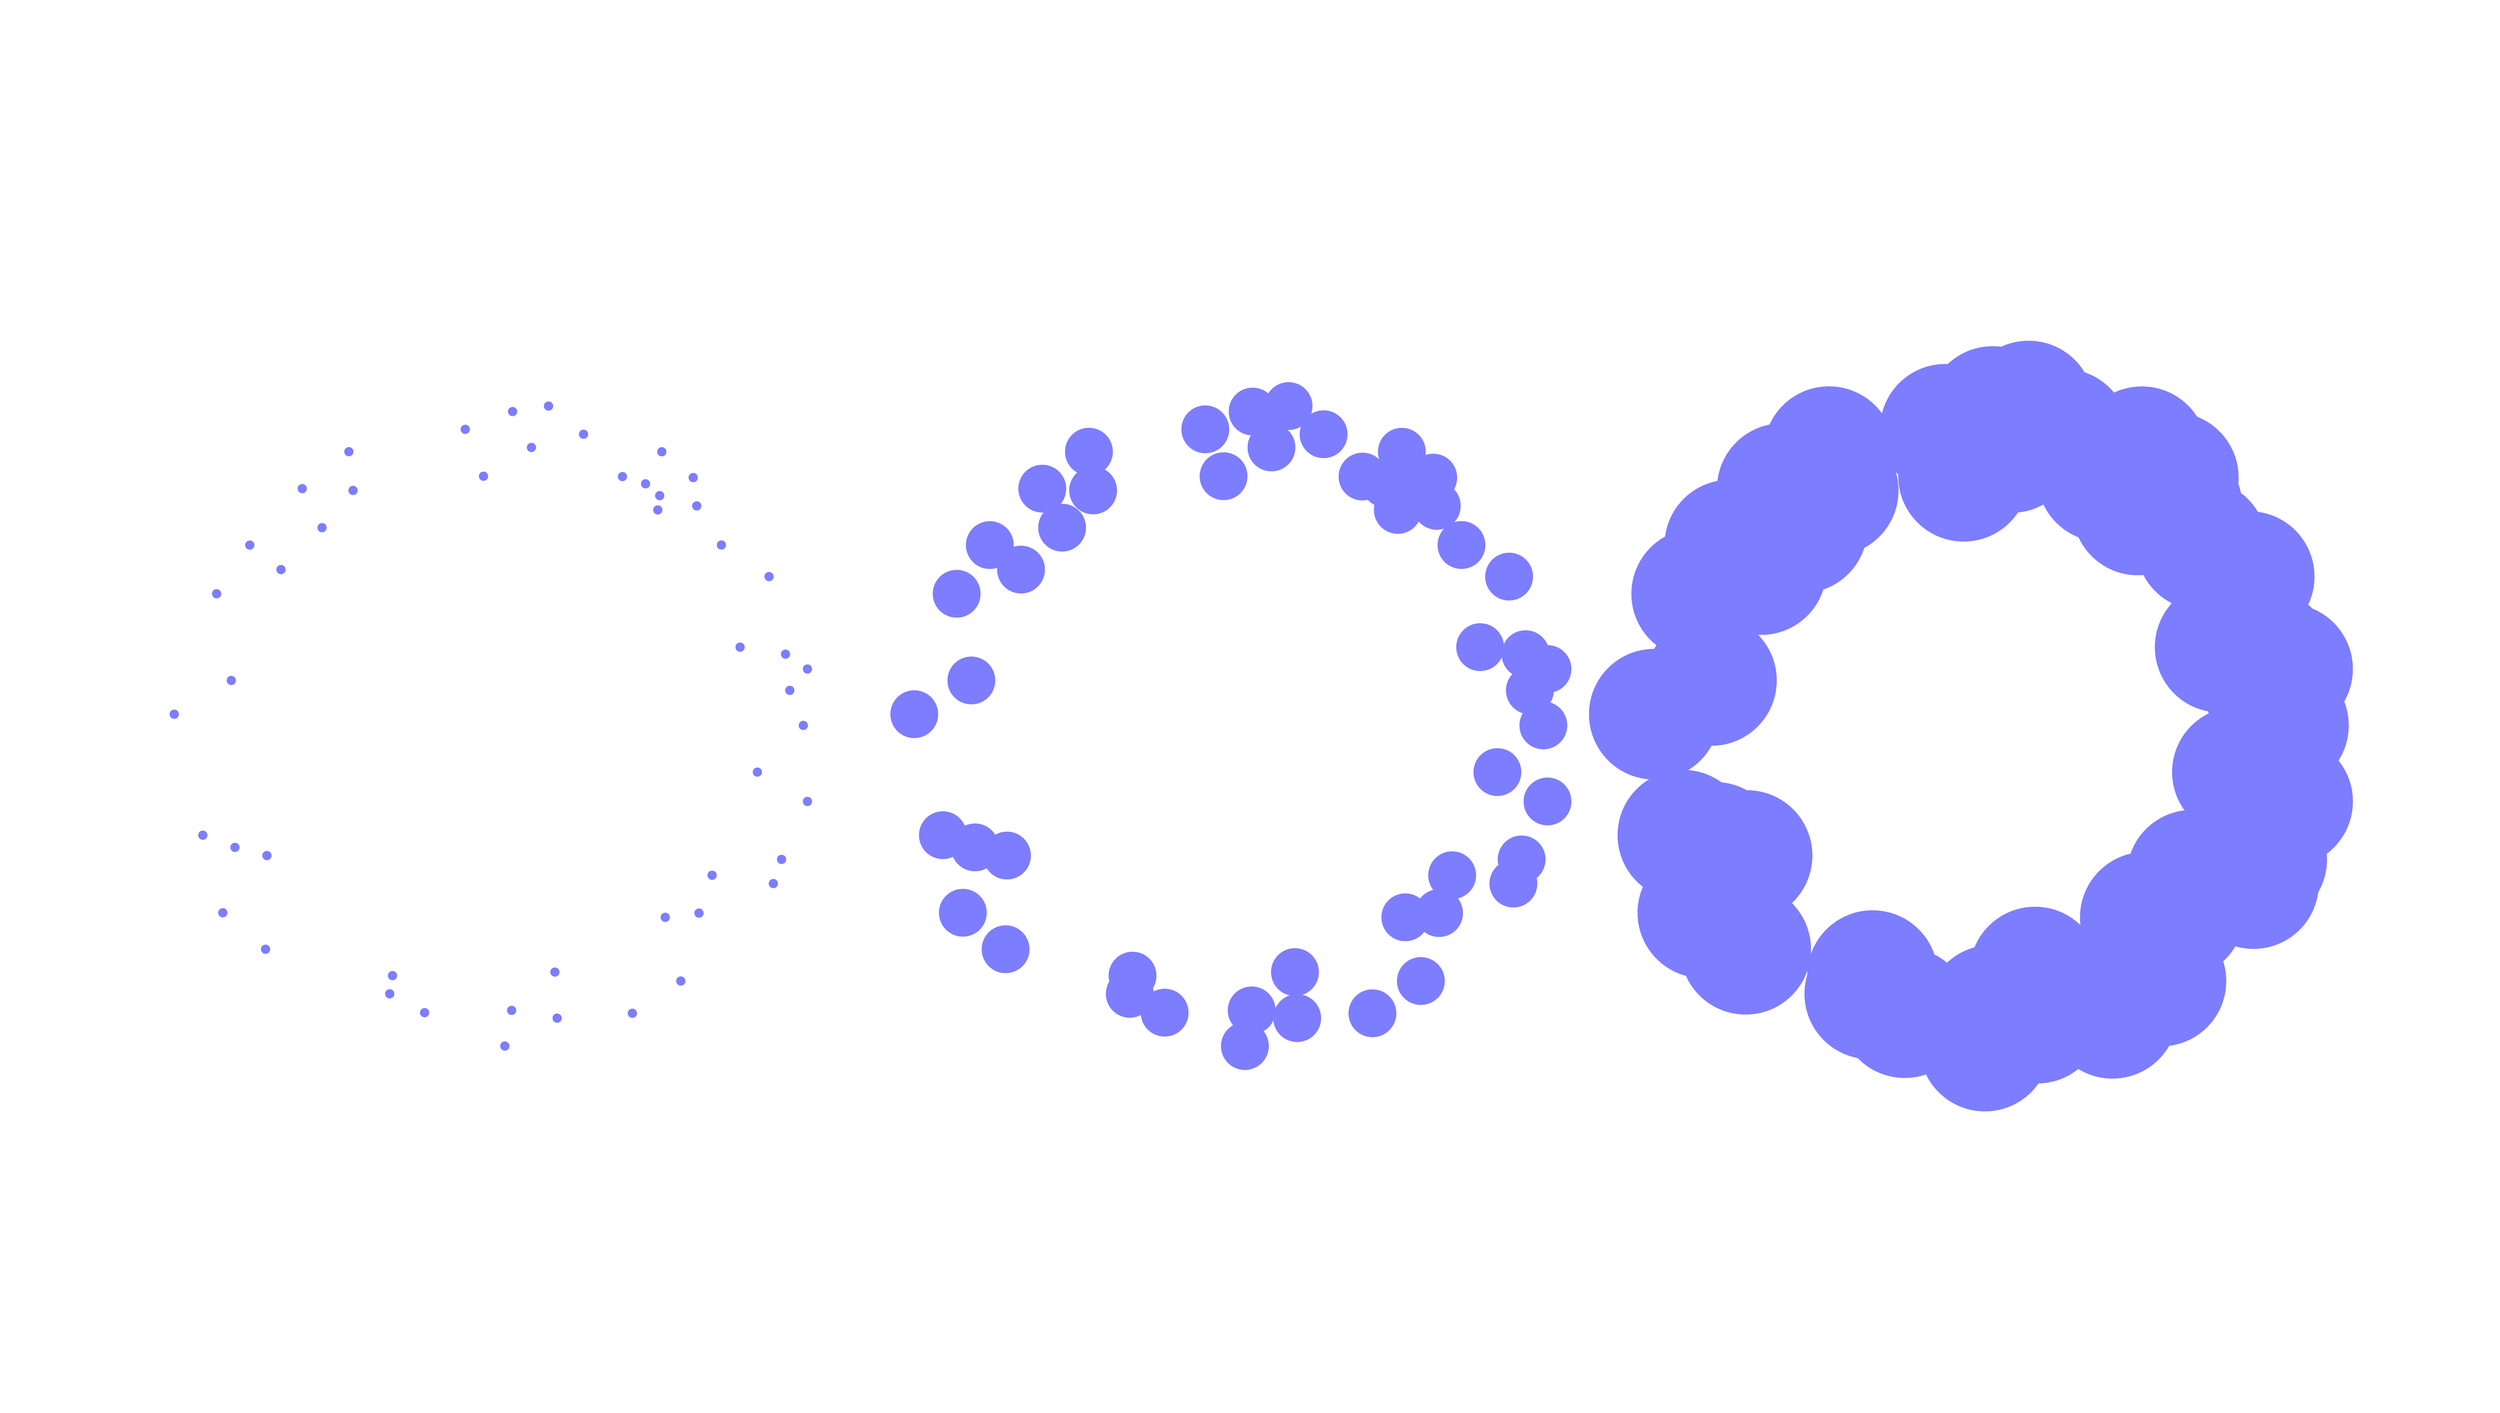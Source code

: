 \documentclass[crop,tikz]{standalone}
\usepackage{pgf,tikz}
\usepackage{mathrsfs}
\usetikzlibrary{arrows}
\pagestyle{empty}
\begin{document}
\definecolor{xdxdff}{rgb}{0.49,0.49,1.}
\begin{tikzpicture}[line cap=round,line join=round,>=triangle 45,x=1.0cm,y=1.0cm]
\clip(-16.461,-23.133) rectangle (67.984,24.616);
\draw [color=xdxdff,fill=xdxdff,fill opacity=1.0] (9.664,-5.244) circle (0.15cm);
\draw [color=xdxdff,fill=xdxdff,fill opacity=1.0] (-9.609,-3.609) circle (0.15cm);
\draw [color=xdxdff,fill=xdxdff,fill opacity=1.0] (-8.524,-4.021) circle (0.15cm);
\draw [color=xdxdff,fill=xdxdff,fill opacity=1.0] (10.075,2.508) circle (0.15cm);
\draw [color=xdxdff,fill=xdxdff,fill opacity=1.0] (-3.202,-8.355) circle (0.15cm);
\draw [color=xdxdff,fill=xdxdff,fill opacity=1.0] (6.538,-8.537) circle (0.15cm);
\draw [color=xdxdff,fill=xdxdff,fill opacity=1.0] (-8.023,6.195) circle (0.15cm);
\draw [color=xdxdff,fill=xdxdff,fill opacity=1.0] (-4.675,9.351) circle (0.15cm);
\draw [color=xdxdff,fill=xdxdff,fill opacity=1.0] (2.069,10.893) circle (0.15cm);
\draw [color=xdxdff,fill=xdxdff,fill opacity=1.0] (1.491,9.494) circle (0.15cm);
\draw [color=xdxdff,fill=xdxdff,fill opacity=1.0] (-7.49,-7.463) circle (0.15cm);
\draw [color=xdxdff,fill=xdxdff,fill opacity=1.0] (6.013,-6.384) circle (0.15cm);
\draw [color=xdxdff,fill=xdxdff,fill opacity=1.0] (0.593,-10.735) circle (0.15cm);
\draw [color=xdxdff,fill=xdxdff,fill opacity=1.0] (-4.534,8.042) circle (0.15cm);
\draw [color=xdxdff,fill=xdxdff,fill opacity=1.0] (5.347,8.266) circle (0.15cm);
\draw [color=xdxdff,fill=xdxdff,fill opacity=1.0] (8.541,2.746) circle (0.15cm);
\draw [color=xdxdff,fill=xdxdff,fill opacity=1.0] (2.285,-8.235) circle (0.15cm);
\draw [color=xdxdff,fill=xdxdff,fill opacity=1.0] (10.22,1.285) circle (0.15cm);
\draw [color=xdxdff,fill=xdxdff,fill opacity=1.0] (-8.647,1.62) circle (0.15cm);
\draw [color=xdxdff,fill=xdxdff,fill opacity=1.0] (-10.575,0.48) circle (0.15cm);
\draw [color=xdxdff,fill=xdxdff,fill opacity=1.0] (10.816,-2.469) circle (0.15cm);
\draw [color=xdxdff,fill=xdxdff,fill opacity=1.0] (0.855,10.708) circle (0.15cm);
\draw [color=xdxdff,fill=xdxdff,fill opacity=1.0] (-6.251,8.102) circle (0.15cm);
\draw [color=xdxdff,fill=xdxdff,fill opacity=1.0] (4.567,8.51) circle (0.15cm);
\draw [color=xdxdff,fill=xdxdff,fill opacity=1.0] (5.76,7.383) circle (0.15cm);
\draw [color=xdxdff,fill=xdxdff,fill opacity=1.0] (7.076,7.52) circle (0.15cm);
\draw [color=xdxdff,fill=xdxdff,fill opacity=1.0] (0.823,-9.529) circle (0.15cm);
\draw [color=xdxdff,fill=xdxdff,fill opacity=1.0] (5.824,7.866) circle (0.15cm);
\draw [color=xdxdff,fill=xdxdff,fill opacity=1.0] (7.153,-6.241) circle (0.15cm);
\draw [color=xdxdff,fill=xdxdff,fill opacity=1.0] (6.956,8.475) circle (0.15cm);
\draw [color=xdxdff,fill=xdxdff,fill opacity=1.0] (-7.444,-4.297) circle (0.15cm);
\draw [color=xdxdff,fill=xdxdff,fill opacity=1.0] (7.595,-4.963) circle (0.15cm);
\draw [color=xdxdff,fill=xdxdff,fill opacity=1.0] (-2.117,-9.606) circle (0.15cm);
\draw [color=xdxdff,fill=xdxdff,fill opacity=1.0] (-3.295,-8.97) circle (0.15cm);
\draw [color=xdxdff,fill=xdxdff,fill opacity=1.0] (7.91,6.197) circle (0.15cm);
\draw [color=xdxdff,fill=xdxdff,fill opacity=1.0] (-9.143,4.55) circle (0.15cm);
\draw [color=xdxdff,fill=xdxdff,fill opacity=1.0] (10.676,0.101) circle (0.15cm);
\draw [color=xdxdff,fill=xdxdff,fill opacity=1.0] (9.124,-1.477) circle (0.15cm);
\draw [color=xdxdff,fill=xdxdff,fill opacity=1.0] (10.815,2.007) circle (0.15cm);
\draw [color=xdxdff,fill=xdxdff,fill opacity=1.0] (-6.969,5.367) circle (0.15cm);
\draw [color=xdxdff,fill=xdxdff,fill opacity=1.0] (-5.581,6.784) circle (0.15cm);
\draw [color=xdxdff,fill=xdxdff,fill opacity=1.0] (3.252,9.941) circle (0.15cm);
\draw [color=xdxdff,fill=xdxdff,fill opacity=1.0] (9.519,5.13) circle (0.15cm);
\draw [color=xdxdff,fill=xdxdff,fill opacity=1.0] (-0.127,8.522) circle (0.15cm);
\draw [color=xdxdff,fill=xdxdff,fill opacity=1.0] (4.902,-9.627) circle (0.15cm);
\draw [color=xdxdff,fill=xdxdff,fill opacity=1.0] (2.36,-9.791) circle (0.15cm);
\draw [color=xdxdff,fill=xdxdff,fill opacity=1.0] (-8.934,-6.23) circle (0.15cm);
\draw [color=xdxdff,fill=xdxdff,fill opacity=1.0] (9.942,-4.428) circle (0.15cm);
\draw [color=xdxdff,fill=xdxdff,fill opacity=1.0] (-0.744,10.107) circle (0.15cm);
\draw [color=xdxdff,fill=xdxdff,fill opacity=1.0] (5.896,9.349) circle (0.15cm);
\draw [color=xdxdff,fill=xdxdff,fill opacity=1.0] (34.664,-5.244) circle (0.8cm);
\draw [color=xdxdff,fill=xdxdff,fill opacity=1.0] (15.391,-3.609) circle (0.8cm);
\draw [color=xdxdff,fill=xdxdff,fill opacity=1.0] (16.476,-4.021) circle (0.8cm);
\draw [color=xdxdff,fill=xdxdff,fill opacity=1.0] (35.075,2.508) circle (0.8cm);
\draw [color=xdxdff,fill=xdxdff,fill opacity=1.0] (21.798,-8.355) circle (0.8cm);
\draw [color=xdxdff,fill=xdxdff,fill opacity=1.0] (31.538,-8.537) circle (0.8cm);
\draw [color=xdxdff,fill=xdxdff,fill opacity=1.0] (16.977,6.195) circle (0.8cm);
\draw [color=xdxdff,fill=xdxdff,fill opacity=1.0] (20.325,9.351) circle (0.8cm);
\draw [color=xdxdff,fill=xdxdff,fill opacity=1.0] (27.069,10.893) circle (0.8cm);
\draw [color=xdxdff,fill=xdxdff,fill opacity=1.0] (26.491,9.494) circle (0.8cm);
\draw [color=xdxdff,fill=xdxdff,fill opacity=1.0] (17.51,-7.463) circle (0.8cm);
\draw [color=xdxdff,fill=xdxdff,fill opacity=1.0] (31.013,-6.384) circle (0.8cm);
\draw [color=xdxdff,fill=xdxdff,fill opacity=1.0] (25.593,-10.735) circle (0.8cm);
\draw [color=xdxdff,fill=xdxdff,fill opacity=1.0] (20.466,8.042) circle (0.8cm);
\draw [color=xdxdff,fill=xdxdff,fill opacity=1.0] (30.347,8.266) circle (0.8cm);
\draw [color=xdxdff,fill=xdxdff,fill opacity=1.0] (33.541,2.746) circle (0.8cm);
\draw [color=xdxdff,fill=xdxdff,fill opacity=1.0] (27.285,-8.235) circle (0.8cm);
\draw [color=xdxdff,fill=xdxdff,fill opacity=1.0] (35.22,1.285) circle (0.8cm);
\draw [color=xdxdff,fill=xdxdff,fill opacity=1.0] (16.353,1.62) circle (0.8cm);
\draw [color=xdxdff,fill=xdxdff,fill opacity=1.0] (14.425,0.48) circle (0.8cm);
\draw [color=xdxdff,fill=xdxdff,fill opacity=1.0] (35.816,-2.469) circle (0.8cm);
\draw [color=xdxdff,fill=xdxdff,fill opacity=1.0] (25.855,10.708) circle (0.8cm);
\draw [color=xdxdff,fill=xdxdff,fill opacity=1.0] (18.749,8.102) circle (0.8cm);
\draw [color=xdxdff,fill=xdxdff,fill opacity=1.0] (29.567,8.51) circle (0.8cm);
\draw [color=xdxdff,fill=xdxdff,fill opacity=1.0] (30.76,7.383) circle (0.8cm);
\draw [color=xdxdff,fill=xdxdff,fill opacity=1.0] (32.076,7.52) circle (0.8cm);
\draw [color=xdxdff,fill=xdxdff,fill opacity=1.0] (25.823,-9.529) circle (0.8cm);
\draw [color=xdxdff,fill=xdxdff,fill opacity=1.0] (30.824,7.866) circle (0.8cm);
\draw [color=xdxdff,fill=xdxdff,fill opacity=1.0] (32.153,-6.241) circle (0.8cm);
\draw [color=xdxdff,fill=xdxdff,fill opacity=1.0] (31.956,8.475) circle (0.8cm);
\draw [color=xdxdff,fill=xdxdff,fill opacity=1.0] (17.556,-4.297) circle (0.8cm);
\draw [color=xdxdff,fill=xdxdff,fill opacity=1.0] (32.595,-4.963) circle (0.8cm);
\draw [color=xdxdff,fill=xdxdff,fill opacity=1.0] (22.883,-9.606) circle (0.8cm);
\draw [color=xdxdff,fill=xdxdff,fill opacity=1.0] (21.705,-8.97) circle (0.8cm);
\draw [color=xdxdff,fill=xdxdff,fill opacity=1.0] (32.91,6.197) circle (0.8cm);
\draw [color=xdxdff,fill=xdxdff,fill opacity=1.0] (15.857,4.55) circle (0.8cm);
\draw [color=xdxdff,fill=xdxdff,fill opacity=1.0] (35.676,0.101) circle (0.8cm);
\draw [color=xdxdff,fill=xdxdff,fill opacity=1.0] (34.124,-1.477) circle (0.8cm);
\draw [color=xdxdff,fill=xdxdff,fill opacity=1.0] (35.815,2.007) circle (0.8cm);
\draw [color=xdxdff,fill=xdxdff,fill opacity=1.0] (18.031,5.367) circle (0.8cm);
\draw [color=xdxdff,fill=xdxdff,fill opacity=1.0] (19.419,6.784) circle (0.8cm);
\draw [color=xdxdff,fill=xdxdff,fill opacity=1.0] (28.252,9.941) circle (0.8cm);
\draw [color=xdxdff,fill=xdxdff,fill opacity=1.0] (34.519,5.13) circle (0.8cm);
\draw [color=xdxdff,fill=xdxdff,fill opacity=1.0] (24.873,8.522) circle (0.8cm);
\draw [color=xdxdff,fill=xdxdff,fill opacity=1.0] (29.902,-9.627) circle (0.8cm);
\draw [color=xdxdff,fill=xdxdff,fill opacity=1.0] (27.36,-9.791) circle (0.8cm);
\draw [color=xdxdff,fill=xdxdff,fill opacity=1.0] (16.066,-6.23) circle (0.8cm);
\draw [color=xdxdff,fill=xdxdff,fill opacity=1.0] (34.942,-4.428) circle (0.8cm);
\draw [color=xdxdff,fill=xdxdff,fill opacity=1.0] (24.256,10.107) circle (0.8cm);
\draw [color=xdxdff,fill=xdxdff,fill opacity=1.0] (30.896,9.349) circle (0.8cm);
\draw [color=xdxdff,fill=xdxdff,fill opacity=1.0] (59.664,-5.244) circle (2.2cm);
\draw [color=xdxdff,fill=xdxdff,fill opacity=1.0] (40.391,-3.609) circle (2.2cm);
\draw [color=xdxdff,fill=xdxdff,fill opacity=1.0] (41.476,-4.021) circle (2.2cm);
\draw [color=xdxdff,fill=xdxdff,fill opacity=1.0] (60.075,2.508) circle (2.2cm);
\draw [color=xdxdff,fill=xdxdff,fill opacity=1.0] (46.798,-8.355) circle (2.2cm);
\draw [color=xdxdff,fill=xdxdff,fill opacity=1.0] (56.538,-8.537) circle (2.2cm);
\draw [color=xdxdff,fill=xdxdff,fill opacity=1.0] (41.977,6.195) circle (2.2cm);
\draw [color=xdxdff,fill=xdxdff,fill opacity=1.0] (45.325,9.351) circle (2.2cm);
\draw [color=xdxdff,fill=xdxdff,fill opacity=1.0] (52.069,10.893) circle (2.2cm);
\draw [color=xdxdff,fill=xdxdff,fill opacity=1.0] (51.491,9.494) circle (2.2cm);
\draw [color=xdxdff,fill=xdxdff,fill opacity=1.0] (42.51,-7.463) circle (2.2cm);
\draw [color=xdxdff,fill=xdxdff,fill opacity=1.0] (56.013,-6.384) circle (2.2cm);
\draw [color=xdxdff,fill=xdxdff,fill opacity=1.0] (50.593,-10.735) circle (2.2cm);
\draw [color=xdxdff,fill=xdxdff,fill opacity=1.0] (45.466,8.042) circle (2.2cm);
\draw [color=xdxdff,fill=xdxdff,fill opacity=1.0] (55.347,8.266) circle (2.2cm);
\draw [color=xdxdff,fill=xdxdff,fill opacity=1.0] (58.541,2.746) circle (2.2cm);
\draw [color=xdxdff,fill=xdxdff,fill opacity=1.0] (52.285,-8.235) circle (2.2cm);
\draw [color=xdxdff,fill=xdxdff,fill opacity=1.0] (60.22,1.285) circle (2.2cm);
\draw [color=xdxdff,fill=xdxdff,fill opacity=1.0] (41.353,1.62) circle (2.2cm);
\draw [color=xdxdff,fill=xdxdff,fill opacity=1.0] (39.425,0.48) circle (2.2cm);
\draw [color=xdxdff,fill=xdxdff,fill opacity=1.0] (60.816,-2.469) circle (2.2cm);
\draw [color=xdxdff,fill=xdxdff,fill opacity=1.0] (50.855,10.708) circle (2.2cm);
\draw [color=xdxdff,fill=xdxdff,fill opacity=1.0] (43.749,8.102) circle (2.2cm);
\draw [color=xdxdff,fill=xdxdff,fill opacity=1.0] (54.567,8.51) circle (2.2cm);
\draw [color=xdxdff,fill=xdxdff,fill opacity=1.0] (55.76,7.383) circle (2.2cm);
\draw [color=xdxdff,fill=xdxdff,fill opacity=1.0] (57.076,7.52) circle (2.2cm);
\draw [color=xdxdff,fill=xdxdff,fill opacity=1.0] (50.823,-9.529) circle (2.2cm);
\draw [color=xdxdff,fill=xdxdff,fill opacity=1.0] (55.824,7.866) circle (2.2cm);
\draw [color=xdxdff,fill=xdxdff,fill opacity=1.0] (57.153,-6.241) circle (2.2cm);
\draw [color=xdxdff,fill=xdxdff,fill opacity=1.0] (56.956,8.475) circle (2.2cm);
\draw [color=xdxdff,fill=xdxdff,fill opacity=1.0] (42.556,-4.297) circle (2.2cm);
\draw [color=xdxdff,fill=xdxdff,fill opacity=1.0] (57.595,-4.963) circle (2.2cm);
\draw [color=xdxdff,fill=xdxdff,fill opacity=1.0] (47.883,-9.606) circle (2.2cm);
\draw [color=xdxdff,fill=xdxdff,fill opacity=1.0] (46.705,-8.97) circle (2.2cm);
\draw [color=xdxdff,fill=xdxdff,fill opacity=1.0] (57.91,6.197) circle (2.2cm);
\draw [color=xdxdff,fill=xdxdff,fill opacity=1.0] (40.857,4.55) circle (2.2cm);
\draw [color=xdxdff,fill=xdxdff,fill opacity=1.0] (60.676,0.101) circle (2.2cm);
\draw [color=xdxdff,fill=xdxdff,fill opacity=1.0] (59.124,-1.477) circle (2.2cm);
\draw [color=xdxdff,fill=xdxdff,fill opacity=1.0] (60.815,2.007) circle (2.2cm);
\draw [color=xdxdff,fill=xdxdff,fill opacity=1.0] (43.031,5.367) circle (2.2cm);
\draw [color=xdxdff,fill=xdxdff,fill opacity=1.0] (44.419,6.784) circle (2.2cm);
\draw [color=xdxdff,fill=xdxdff,fill opacity=1.0] (53.252,9.941) circle (2.2cm);
\draw [color=xdxdff,fill=xdxdff,fill opacity=1.0] (59.519,5.13) circle (2.2cm);
\draw [color=xdxdff,fill=xdxdff,fill opacity=1.0] (49.873,8.522) circle (2.2cm);
\draw [color=xdxdff,fill=xdxdff,fill opacity=1.0] (54.902,-9.627) circle (2.2cm);
\draw [color=xdxdff,fill=xdxdff,fill opacity=1.0] (52.36,-9.791) circle (2.2cm);
\draw [color=xdxdff,fill=xdxdff,fill opacity=1.0] (41.066,-6.23) circle (2.2cm);
\draw [color=xdxdff,fill=xdxdff,fill opacity=1.0] (59.942,-4.428) circle (2.2cm);
\draw [color=xdxdff,fill=xdxdff,fill opacity=1.0] (49.256,10.107) circle (2.2cm);
\draw [color=xdxdff,fill=xdxdff,fill opacity=1.0] (55.896,9.349) circle (2.2cm);
\end{tikzpicture}
\end{document}
